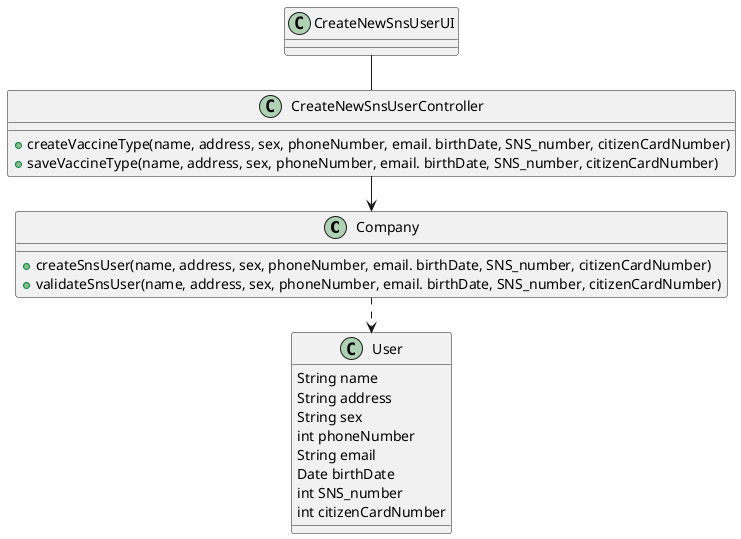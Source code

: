 @startuml
'https://plantuml.com/class-diagram

class Company {
+createSnsUser(name, address, sex, phoneNumber, email. birthDate, SNS_number, citizenCardNumber)
+validateSnsUser(name, address, sex, phoneNumber, email. birthDate, SNS_number, citizenCardNumber)
}

class User {
String name
String address
String sex
int phoneNumber
String email
Date birthDate
int SNS_number
int citizenCardNumber
}

class CreateNewSnsUserUI

class CreateNewSnsUserController{
+createVaccineType(name, address, sex, phoneNumber, email. birthDate, SNS_number, citizenCardNumber)
+saveVaccineType(name, address, sex, phoneNumber, email. birthDate, SNS_number, citizenCardNumber)
}


left to right direction

CreateNewSnsUserUI - CreateNewSnsUserController
CreateNewSnsUserController -> Company
Company .> User

@enduml